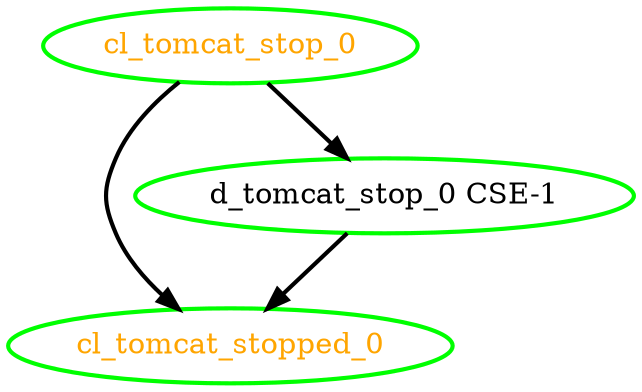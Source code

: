 digraph "g" {
"cl_tomcat_stop_0" -> "cl_tomcat_stopped_0" [ style = bold]
"cl_tomcat_stop_0" -> "d_tomcat_stop_0 CSE-1" [ style = bold]
"cl_tomcat_stop_0" [ style=bold color="green" fontcolor="orange"]
"cl_tomcat_stopped_0" [ style=bold color="green" fontcolor="orange"]
"d_tomcat_stop_0 CSE-1" -> "cl_tomcat_stopped_0" [ style = bold]
"d_tomcat_stop_0 CSE-1" [ style=bold color="green" fontcolor="black"]
}
